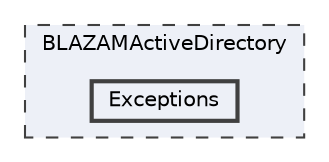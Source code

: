 digraph "BLAZAMActiveDirectory/Exceptions"
{
 // LATEX_PDF_SIZE
  bgcolor="transparent";
  edge [fontname=Helvetica,fontsize=10,labelfontname=Helvetica,labelfontsize=10];
  node [fontname=Helvetica,fontsize=10,shape=box,height=0.2,width=0.4];
  compound=true
  subgraph clusterdir_6efefc218a191c7b2602f8047fb6b913 {
    graph [ bgcolor="#edf0f7", pencolor="grey25", label="BLAZAMActiveDirectory", fontname=Helvetica,fontsize=10 style="filled,dashed", URL="dir_6efefc218a191c7b2602f8047fb6b913.html",tooltip=""]
  dir_8ce9f4ddcb99ad713e3d35f9d9da1c50 [label="Exceptions", fillcolor="#edf0f7", color="grey25", style="filled,bold", URL="dir_8ce9f4ddcb99ad713e3d35f9d9da1c50.html",tooltip=""];
  }
}
